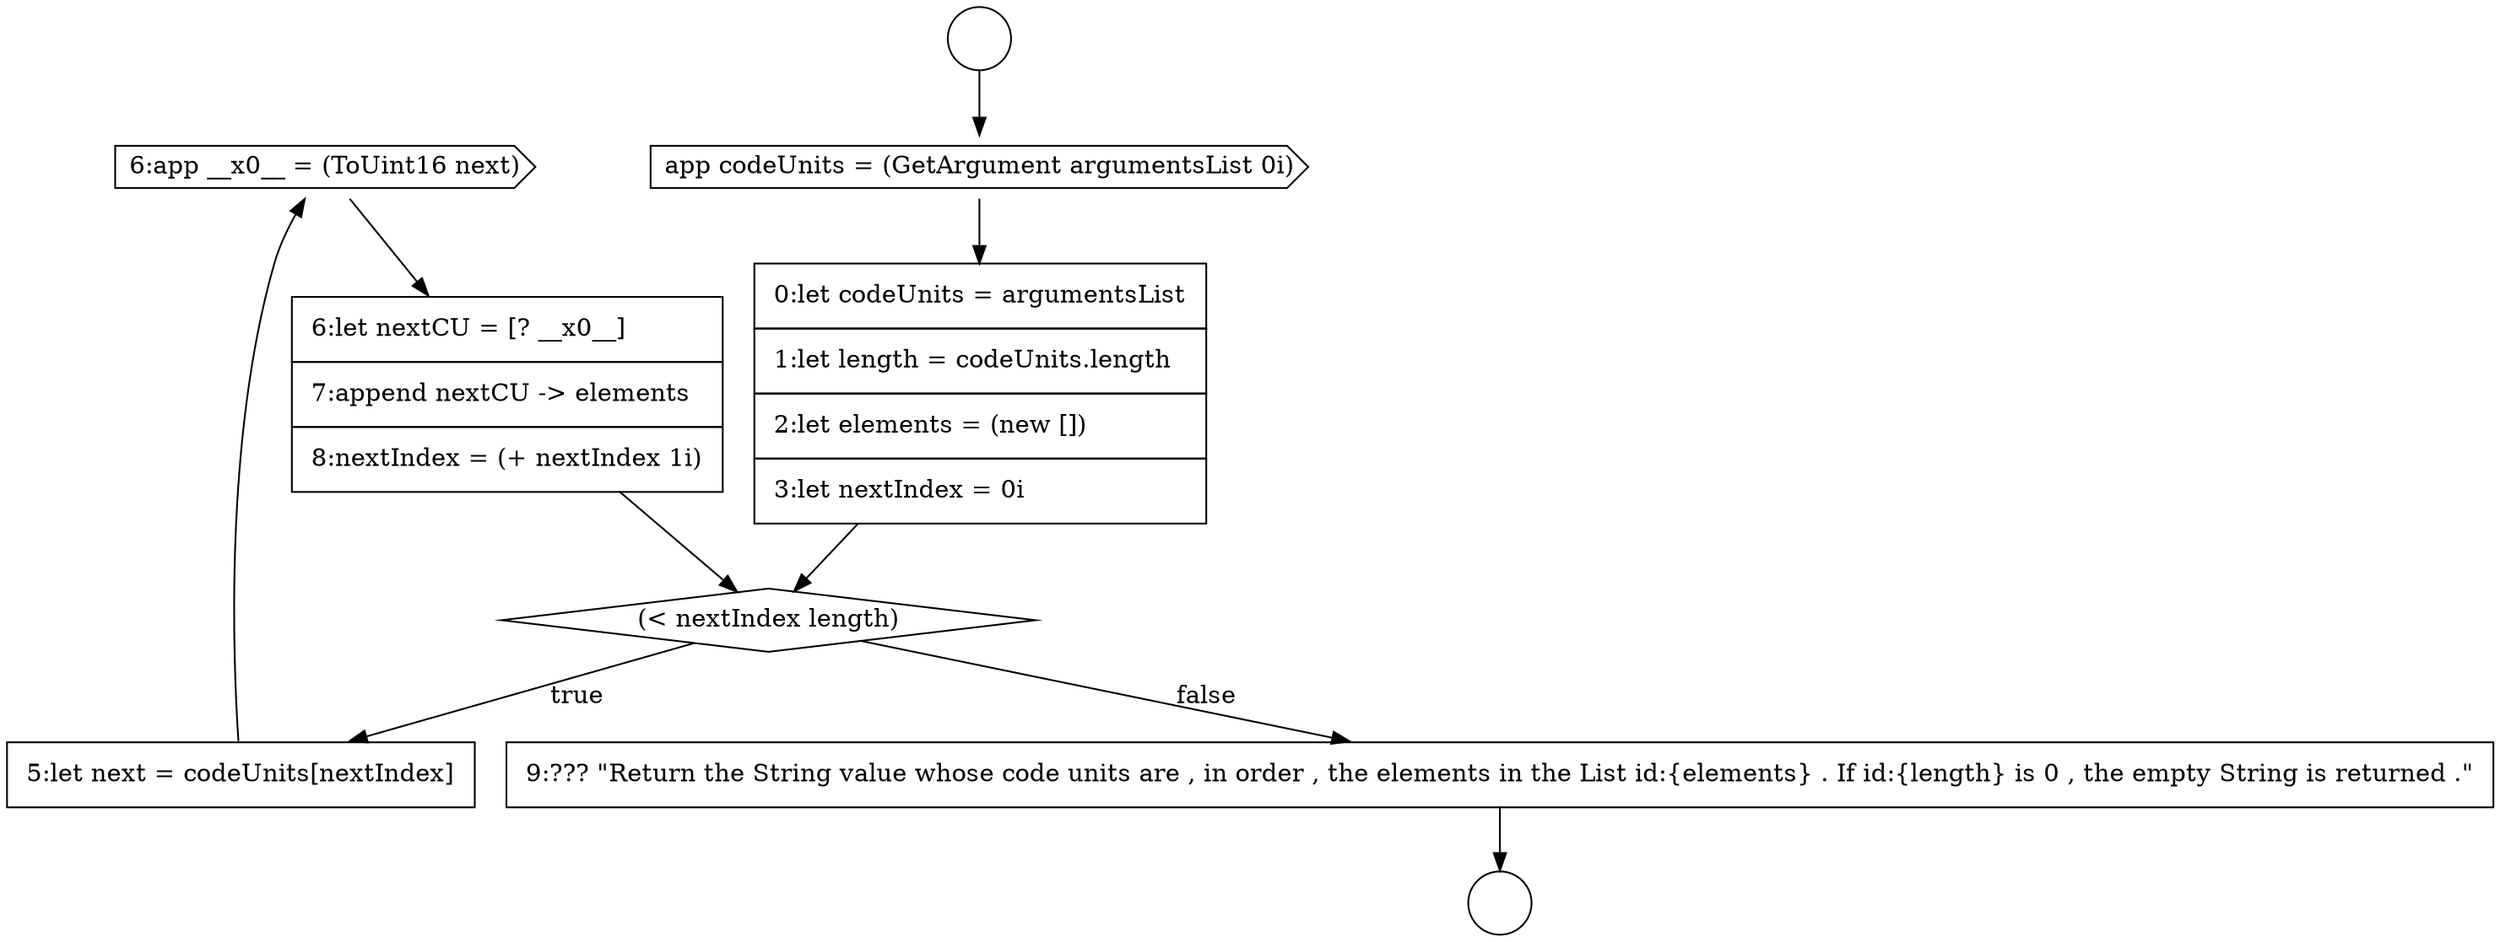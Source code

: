 digraph {
  node13557 [shape=cds, label=<<font color="black">6:app __x0__ = (ToUint16 next)</font>> color="black" fillcolor="white" style=filled]
  node13552 [shape=circle label=" " color="black" fillcolor="white" style=filled]
  node13551 [shape=circle label=" " color="black" fillcolor="white" style=filled]
  node13554 [shape=none, margin=0, label=<<font color="black">
    <table border="0" cellborder="1" cellspacing="0" cellpadding="10">
      <tr><td align="left">0:let codeUnits = argumentsList</td></tr>
      <tr><td align="left">1:let length = codeUnits.length</td></tr>
      <tr><td align="left">2:let elements = (new [])</td></tr>
      <tr><td align="left">3:let nextIndex = 0i</td></tr>
    </table>
  </font>> color="black" fillcolor="white" style=filled]
  node13559 [shape=none, margin=0, label=<<font color="black">
    <table border="0" cellborder="1" cellspacing="0" cellpadding="10">
      <tr><td align="left">9:??? &quot;Return the String value whose code units are , in order , the elements in the List id:{elements} . If id:{length} is 0 , the empty String is returned .&quot;</td></tr>
    </table>
  </font>> color="black" fillcolor="white" style=filled]
  node13555 [shape=diamond, label=<<font color="black">(&lt; nextIndex length)</font>> color="black" fillcolor="white" style=filled]
  node13556 [shape=none, margin=0, label=<<font color="black">
    <table border="0" cellborder="1" cellspacing="0" cellpadding="10">
      <tr><td align="left">5:let next = codeUnits[nextIndex]</td></tr>
    </table>
  </font>> color="black" fillcolor="white" style=filled]
  node13558 [shape=none, margin=0, label=<<font color="black">
    <table border="0" cellborder="1" cellspacing="0" cellpadding="10">
      <tr><td align="left">6:let nextCU = [? __x0__]</td></tr>
      <tr><td align="left">7:append nextCU -&gt; elements</td></tr>
      <tr><td align="left">8:nextIndex = (+ nextIndex 1i)</td></tr>
    </table>
  </font>> color="black" fillcolor="white" style=filled]
  node13553 [shape=cds, label=<<font color="black">app codeUnits = (GetArgument argumentsList 0i)</font>> color="black" fillcolor="white" style=filled]
  node13556 -> node13557 [ color="black"]
  node13554 -> node13555 [ color="black"]
  node13553 -> node13554 [ color="black"]
  node13559 -> node13552 [ color="black"]
  node13555 -> node13556 [label=<<font color="black">true</font>> color="black"]
  node13555 -> node13559 [label=<<font color="black">false</font>> color="black"]
  node13558 -> node13555 [ color="black"]
  node13551 -> node13553 [ color="black"]
  node13557 -> node13558 [ color="black"]
}

